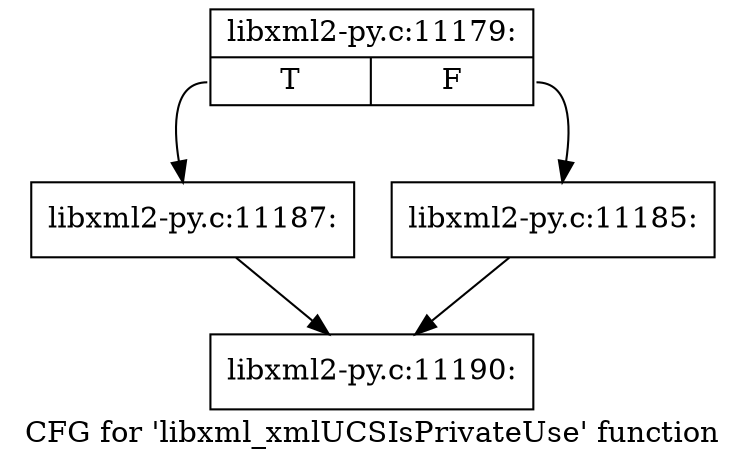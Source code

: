 digraph "CFG for 'libxml_xmlUCSIsPrivateUse' function" {
	label="CFG for 'libxml_xmlUCSIsPrivateUse' function";

	Node0x461a750 [shape=record,label="{libxml2-py.c:11179:|{<s0>T|<s1>F}}"];
	Node0x461a750:s0 -> Node0x4624120;
	Node0x461a750:s1 -> Node0x46240d0;
	Node0x46240d0 [shape=record,label="{libxml2-py.c:11185:}"];
	Node0x46240d0 -> Node0x4619660;
	Node0x4624120 [shape=record,label="{libxml2-py.c:11187:}"];
	Node0x4624120 -> Node0x4619660;
	Node0x4619660 [shape=record,label="{libxml2-py.c:11190:}"];
}
